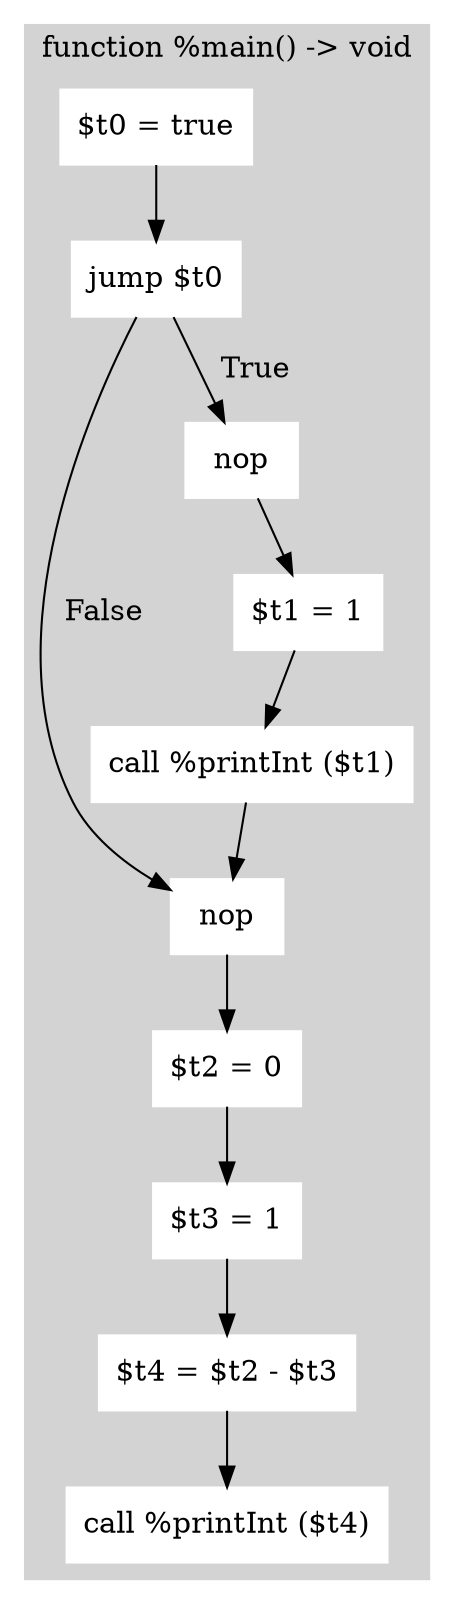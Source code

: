digraph Program {
  node [shape=rectangle]; 

  subgraph cluster_main {
    style=filled;color=lightgrey;node [style=filled, color=white];
    label="function %main() -> void";
    main_n0 [label="$t0 = true"];
    main_n0 -> main_n1;
    main_n1 [label="jump $t0"];
    main_n1 -> main_n2 [label="  False  "];
    main_n1 -> main_n3 [label="  True  "];
    main_n3 [label="nop"];
    main_n3 -> main_n4;
    main_n4 [label="$t1 = 1"];
    main_n4 -> main_n5;
    main_n5 [label="call %printInt ($t1)"];
    main_n5 -> main_n2;
    main_n2 [label="nop"];
    main_n2 -> main_n6;
    main_n6 [label="$t2 = 0"];
    main_n6 -> main_n7;
    main_n7 [label="$t3 = 1"];
    main_n7 -> main_n8;
    main_n8 [label="$t4 = $t2 - $t3"];
    main_n8 -> main_n9;
    main_n9 [label="call %printInt ($t4)"];
  }

}